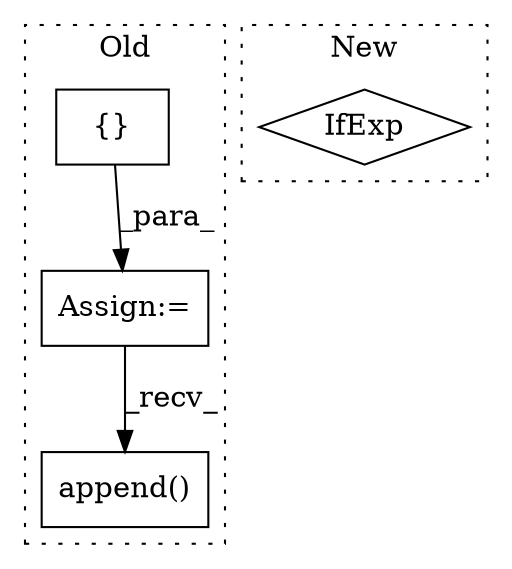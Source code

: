 digraph G {
subgraph cluster0 {
1 [label="append()" a="75" s="2838,2880" l="20,1" shape="box"];
3 [label="Assign:=" a="68" s="2043" l="3" shape="box"];
4 [label="{}" a="59" s="2046,2046" l="2,1" shape="box"];
label = "Old";
style="dotted";
}
subgraph cluster1 {
2 [label="IfExp" a="51" s="2165,2185" l="4,6" shape="diamond"];
label = "New";
style="dotted";
}
3 -> 1 [label="_recv_"];
4 -> 3 [label="_para_"];
}